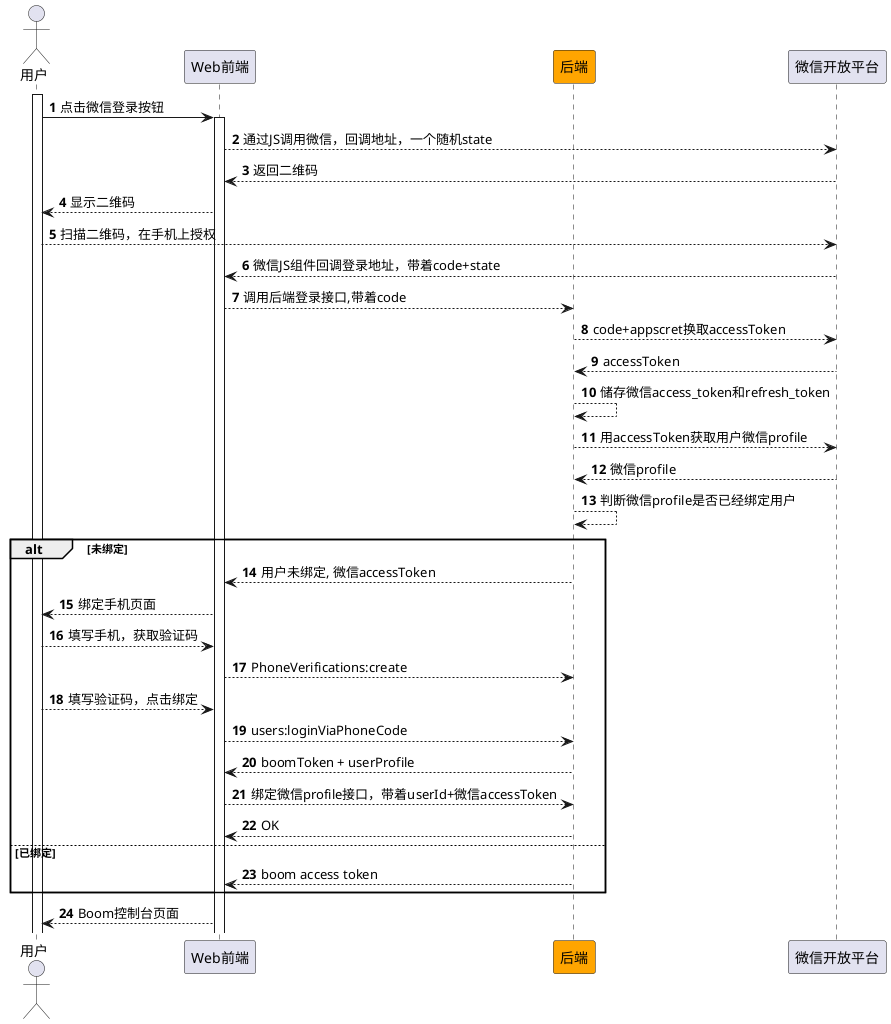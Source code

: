 @startuml

autonumber

actor "用户" as User
participant "Web前端" as WebFrontend
participant "后端" as Backend #orange
participant "微信开放平台" as WeChat

activate User

User -> WebFrontend: 点击微信登录按钮
activate WebFrontend

WebFrontend --> WeChat: 通过JS调用微信，回调地址，一个随机state
WeChat --> WebFrontend: 返回二维码

WebFrontend --> User: 显示二维码
User --> WeChat: 扫描二维码，在手机上授权
WeChat --> WebFrontend: 微信JS组件回调登录地址，带着code+state
WebFrontend --> Backend: 调用后端登录接口,带着code
Backend --> WeChat: code+appscret换取accessToken
WeChat --> Backend: accessToken
Backend --> Backend: 储存微信access_token和refresh_token
Backend --> WeChat: 用accessToken获取用户微信profile
WeChat --> Backend: 微信profile
Backend --> Backend: 判断微信profile是否已经绑定用户


alt  未绑定
Backend --> WebFrontend: 用户未绑定, 微信accessToken
WebFrontend --> User: 绑定手机页面
User --> WebFrontend: 填写手机，获取验证码
WebFrontend --> Backend: PhoneVerifications:create
User --> WebFrontend: 填写验证码，点击绑定
WebFrontend --> Backend: users:loginViaPhoneCode
Backend --> WebFrontend: boomToken + userProfile
WebFrontend --> Backend: 绑定微信profile接口，带着userId+微信accessToken
Backend --> WebFrontend: OK
else 已绑定
Backend --> WebFrontend: boom access token
end

WebFrontend --> User: Boom控制台页面


@enduml